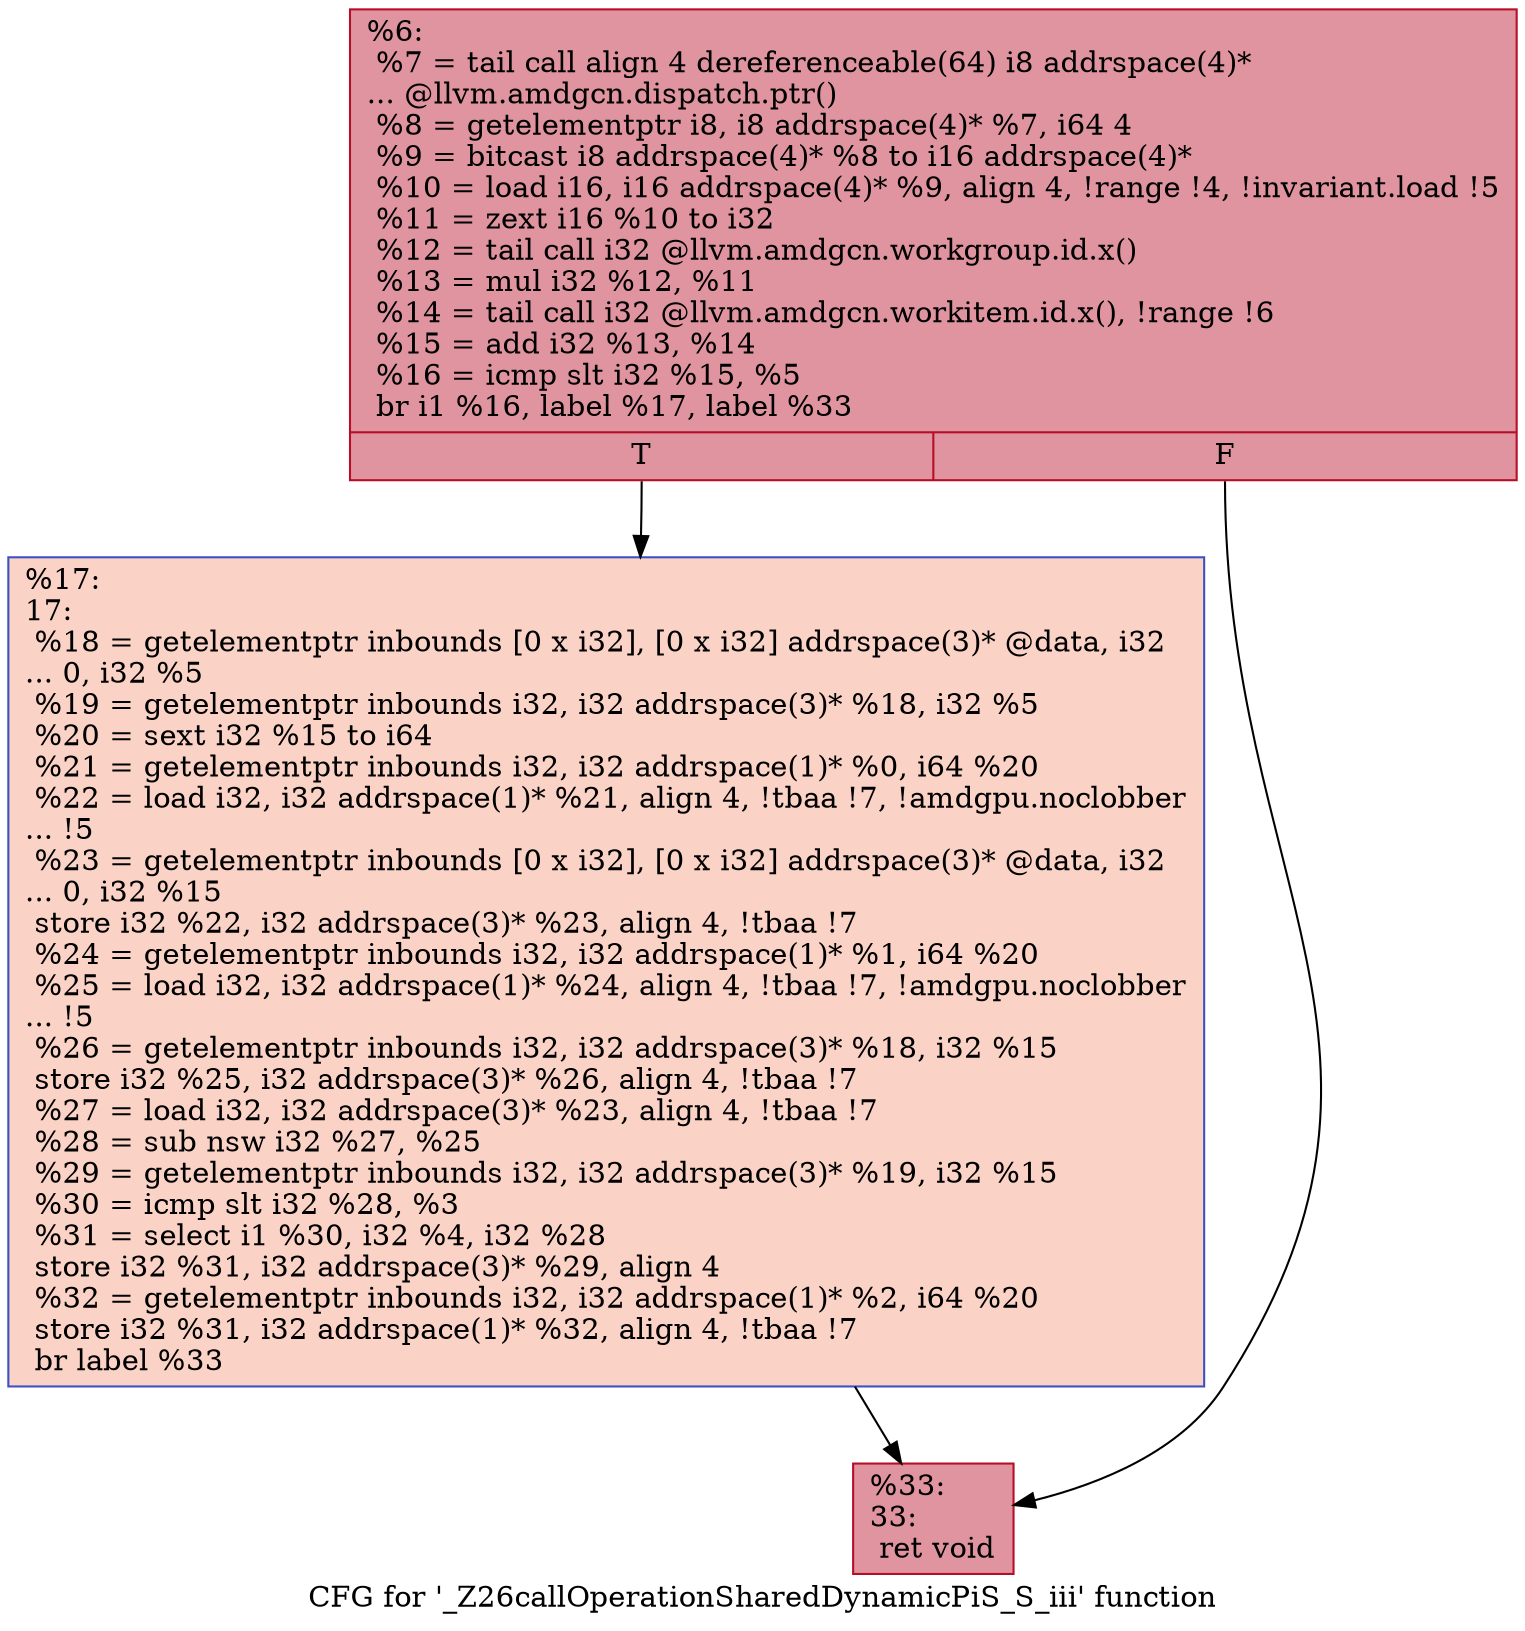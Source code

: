 digraph "CFG for '_Z26callOperationSharedDynamicPiS_S_iii' function" {
	label="CFG for '_Z26callOperationSharedDynamicPiS_S_iii' function";

	Node0x4509b30 [shape=record,color="#b70d28ff", style=filled, fillcolor="#b70d2870",label="{%6:\l  %7 = tail call align 4 dereferenceable(64) i8 addrspace(4)*\l... @llvm.amdgcn.dispatch.ptr()\l  %8 = getelementptr i8, i8 addrspace(4)* %7, i64 4\l  %9 = bitcast i8 addrspace(4)* %8 to i16 addrspace(4)*\l  %10 = load i16, i16 addrspace(4)* %9, align 4, !range !4, !invariant.load !5\l  %11 = zext i16 %10 to i32\l  %12 = tail call i32 @llvm.amdgcn.workgroup.id.x()\l  %13 = mul i32 %12, %11\l  %14 = tail call i32 @llvm.amdgcn.workitem.id.x(), !range !6\l  %15 = add i32 %13, %14\l  %16 = icmp slt i32 %15, %5\l  br i1 %16, label %17, label %33\l|{<s0>T|<s1>F}}"];
	Node0x4509b30:s0 -> Node0x450a450;
	Node0x4509b30:s1 -> Node0x450bb40;
	Node0x450a450 [shape=record,color="#3d50c3ff", style=filled, fillcolor="#f59c7d70",label="{%17:\l17:                                               \l  %18 = getelementptr inbounds [0 x i32], [0 x i32] addrspace(3)* @data, i32\l... 0, i32 %5\l  %19 = getelementptr inbounds i32, i32 addrspace(3)* %18, i32 %5\l  %20 = sext i32 %15 to i64\l  %21 = getelementptr inbounds i32, i32 addrspace(1)* %0, i64 %20\l  %22 = load i32, i32 addrspace(1)* %21, align 4, !tbaa !7, !amdgpu.noclobber\l... !5\l  %23 = getelementptr inbounds [0 x i32], [0 x i32] addrspace(3)* @data, i32\l... 0, i32 %15\l  store i32 %22, i32 addrspace(3)* %23, align 4, !tbaa !7\l  %24 = getelementptr inbounds i32, i32 addrspace(1)* %1, i64 %20\l  %25 = load i32, i32 addrspace(1)* %24, align 4, !tbaa !7, !amdgpu.noclobber\l... !5\l  %26 = getelementptr inbounds i32, i32 addrspace(3)* %18, i32 %15\l  store i32 %25, i32 addrspace(3)* %26, align 4, !tbaa !7\l  %27 = load i32, i32 addrspace(3)* %23, align 4, !tbaa !7\l  %28 = sub nsw i32 %27, %25\l  %29 = getelementptr inbounds i32, i32 addrspace(3)* %19, i32 %15\l  %30 = icmp slt i32 %28, %3\l  %31 = select i1 %30, i32 %4, i32 %28\l  store i32 %31, i32 addrspace(3)* %29, align 4\l  %32 = getelementptr inbounds i32, i32 addrspace(1)* %2, i64 %20\l  store i32 %31, i32 addrspace(1)* %32, align 4, !tbaa !7\l  br label %33\l}"];
	Node0x450a450 -> Node0x450bb40;
	Node0x450bb40 [shape=record,color="#b70d28ff", style=filled, fillcolor="#b70d2870",label="{%33:\l33:                                               \l  ret void\l}"];
}
